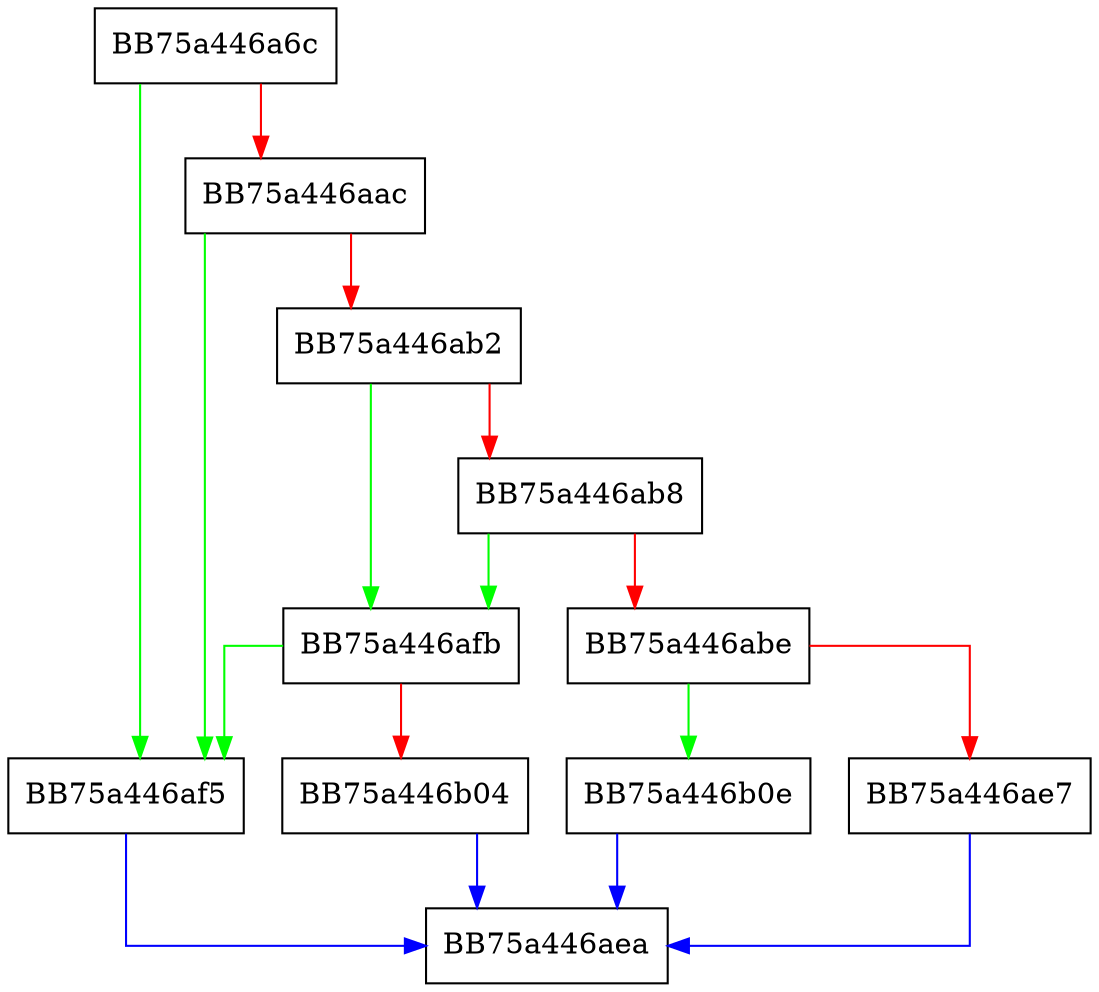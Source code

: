 digraph GetOverlayOffset {
  node [shape="box"];
  graph [splines=ortho];
  BB75a446a6c -> BB75a446af5 [color="green"];
  BB75a446a6c -> BB75a446aac [color="red"];
  BB75a446aac -> BB75a446af5 [color="green"];
  BB75a446aac -> BB75a446ab2 [color="red"];
  BB75a446ab2 -> BB75a446afb [color="green"];
  BB75a446ab2 -> BB75a446ab8 [color="red"];
  BB75a446ab8 -> BB75a446afb [color="green"];
  BB75a446ab8 -> BB75a446abe [color="red"];
  BB75a446abe -> BB75a446b0e [color="green"];
  BB75a446abe -> BB75a446ae7 [color="red"];
  BB75a446ae7 -> BB75a446aea [color="blue"];
  BB75a446af5 -> BB75a446aea [color="blue"];
  BB75a446afb -> BB75a446af5 [color="green"];
  BB75a446afb -> BB75a446b04 [color="red"];
  BB75a446b04 -> BB75a446aea [color="blue"];
  BB75a446b0e -> BB75a446aea [color="blue"];
}